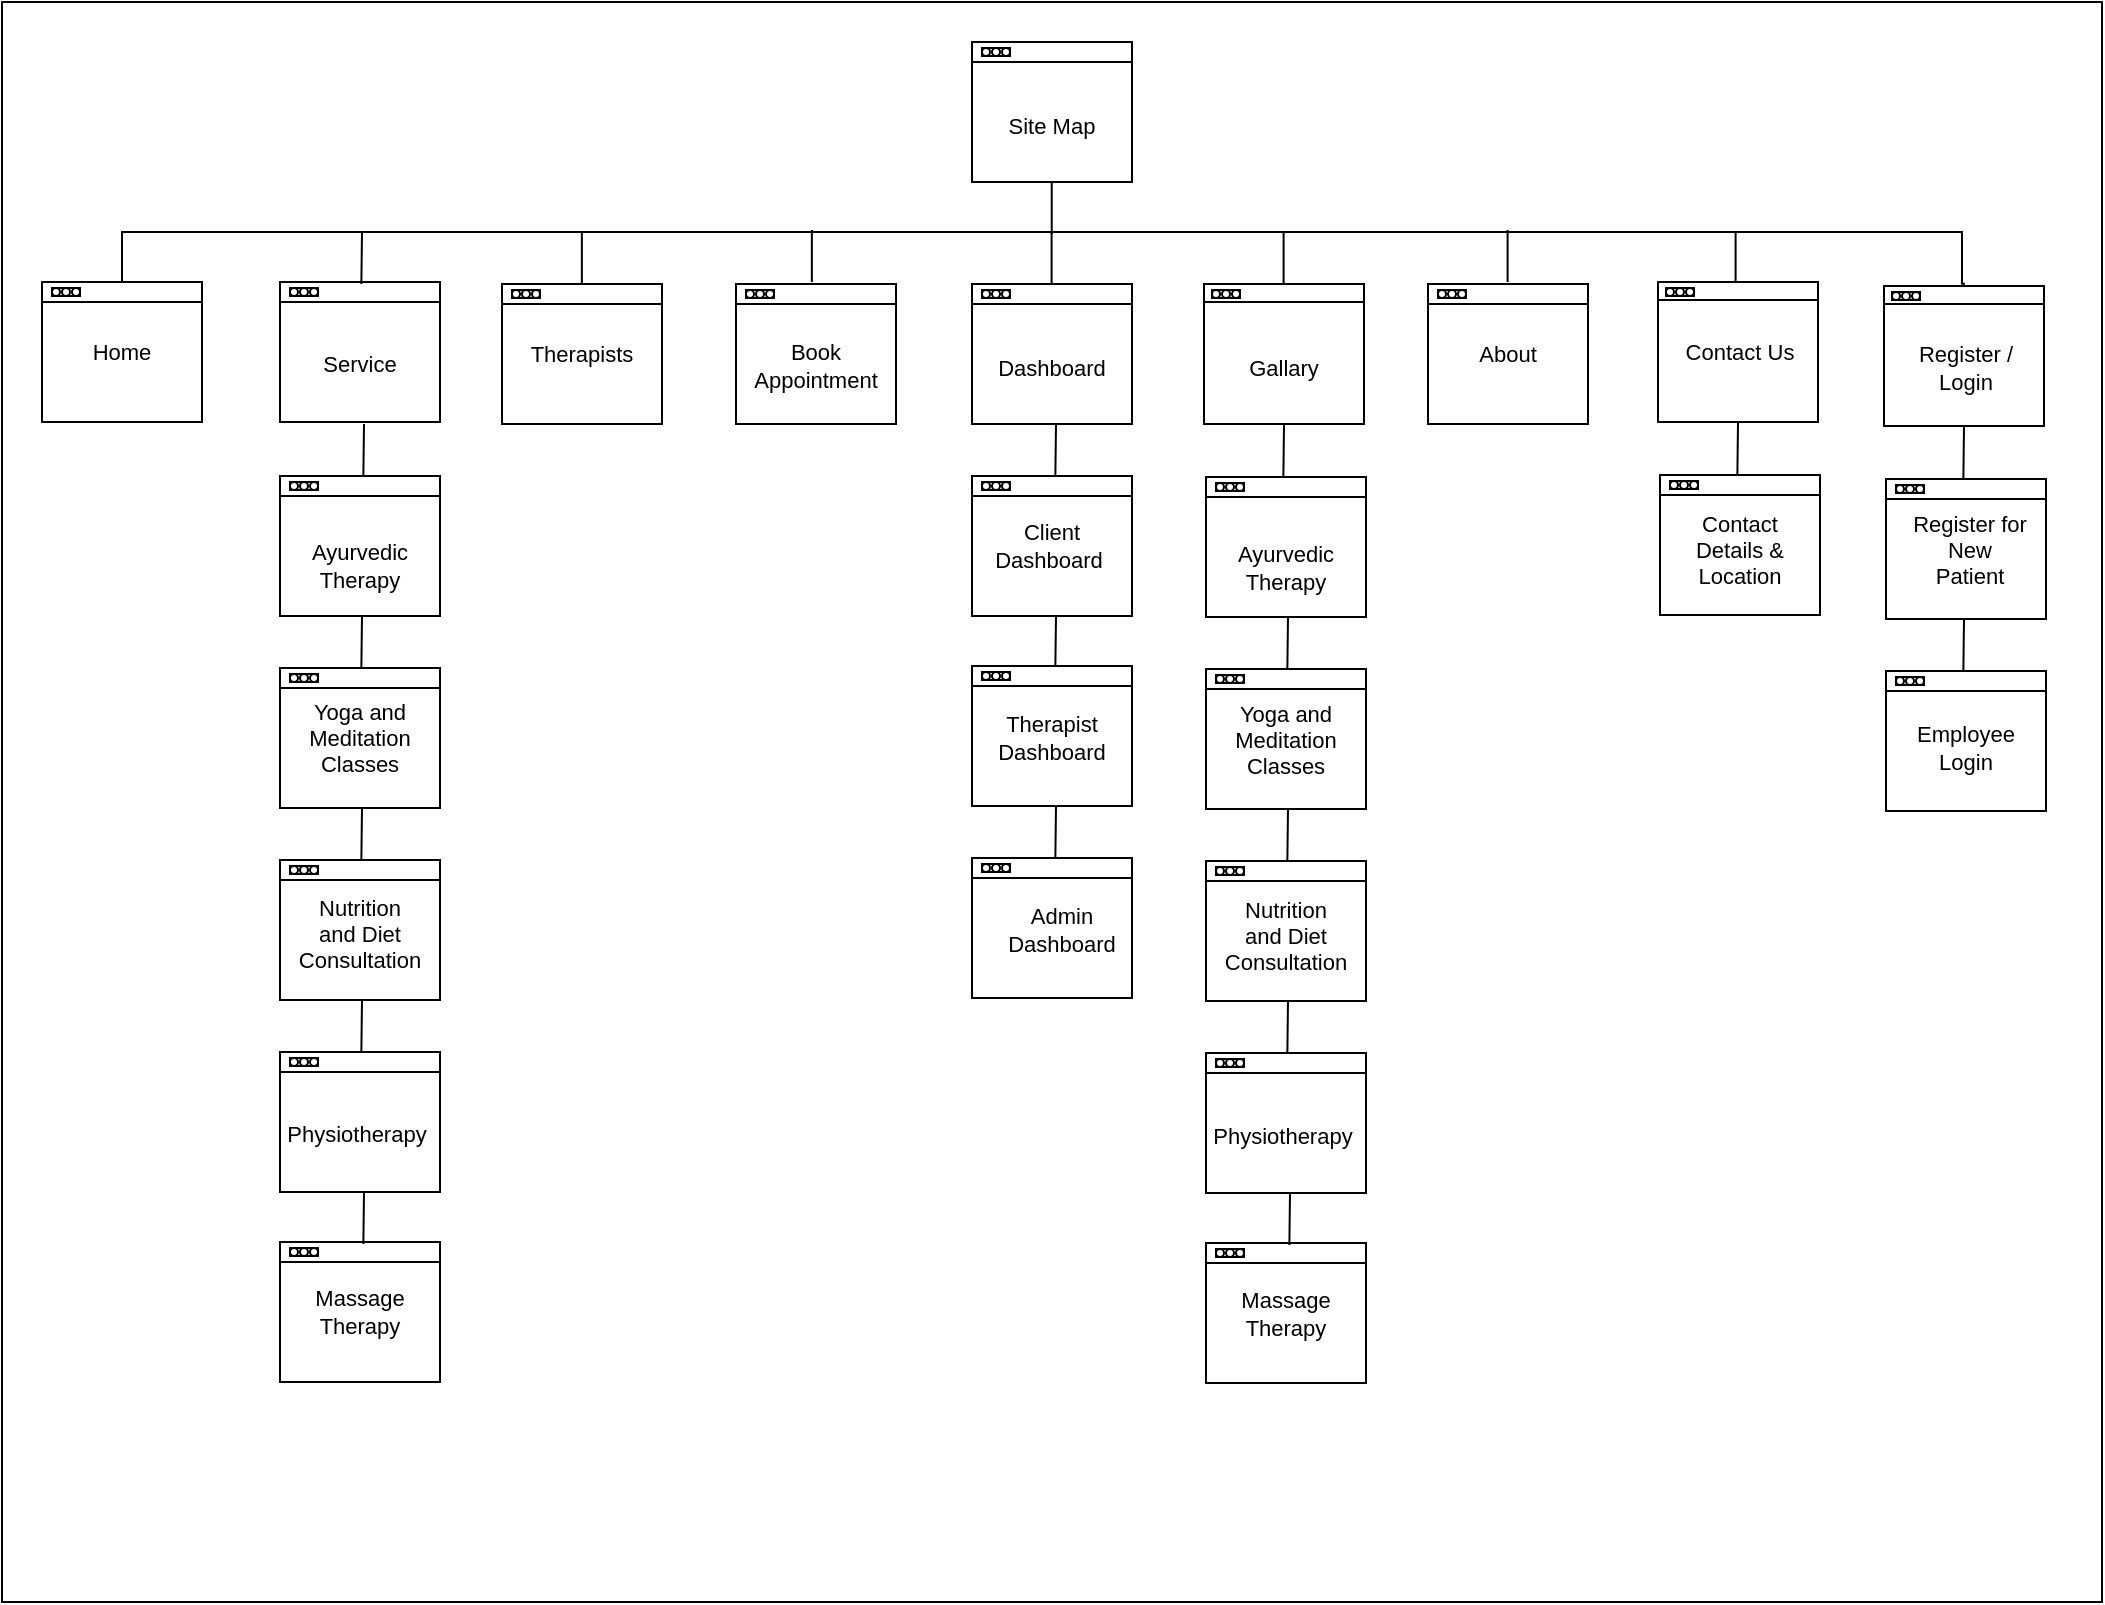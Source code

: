 <mxfile version="28.2.0">
  <diagram name="Page-1" id="sURkMQfb3xWqsfC0WqUy">
    <mxGraphModel dx="1255" dy="943" grid="1" gridSize="10" guides="1" tooltips="1" connect="1" arrows="1" fold="1" page="1" pageScale="1" pageWidth="1100" pageHeight="850" math="0" shadow="0">
      <root>
        <mxCell id="0" />
        <mxCell id="1" parent="0" />
        <mxCell id="VEBknGYPYM1EwfaAbbIp-387" value="" style="rounded=0;whiteSpace=wrap;html=1;strokeColor=default;fillColor=light-dark(#FFFFFF,#FFFFFF);movable=1;resizable=1;rotatable=1;deletable=1;editable=1;locked=0;connectable=1;" vertex="1" parent="1">
          <mxGeometry x="20" y="20" width="1050" height="800" as="geometry" />
        </mxCell>
        <mxCell id="VEBknGYPYM1EwfaAbbIp-8" value="" style="edgeStyle=orthogonalEdgeStyle;rounded=0;orthogonalLoop=1;jettySize=auto;html=1;endArrow=none;endFill=0;strokeColor=light-dark(#000000,#000000);fontColor=light-dark(#000000,#000000);" edge="1" parent="1">
          <mxGeometry relative="1" as="geometry">
            <mxPoint x="425" y="135" as="sourcePoint" />
            <mxPoint x="80" y="160" as="targetPoint" />
            <Array as="points">
              <mxPoint x="425" y="135" />
              <mxPoint x="80" y="135" />
              <mxPoint x="80" y="160" />
            </Array>
          </mxGeometry>
        </mxCell>
        <mxCell id="VEBknGYPYM1EwfaAbbIp-1" value="" style="swimlane;whiteSpace=wrap;html=1;startSize=10;fillColor=light-dark(#FFFFFF,#808080);strokeColor=light-dark(#000000,#000000);fontColor=light-dark(#000000,#000000);" vertex="1" parent="1">
          <mxGeometry x="505" y="40" width="80" height="70" as="geometry" />
        </mxCell>
        <mxCell id="VEBknGYPYM1EwfaAbbIp-15" value="Site Map" style="text;html=1;align=center;verticalAlign=middle;whiteSpace=wrap;rounded=0;fontSize=11;strokeColor=none;fontColor=light-dark(#000000,#000000);" vertex="1" parent="VEBknGYPYM1EwfaAbbIp-1">
          <mxGeometry x="10" y="27" width="60" height="30" as="geometry" />
        </mxCell>
        <mxCell id="VEBknGYPYM1EwfaAbbIp-208" value="" style="group;strokeColor=light-dark(#000000,#000000);fontColor=light-dark(#000000,#000000);" vertex="1" connectable="0" parent="VEBknGYPYM1EwfaAbbIp-1">
          <mxGeometry x="5" y="3" width="14" height="4" as="geometry" />
        </mxCell>
        <mxCell id="VEBknGYPYM1EwfaAbbIp-2" value="" style="ellipse;whiteSpace=wrap;html=1;aspect=fixed;strokeColor=light-dark(#000000,#000000);fontColor=light-dark(#000000,#000000);" vertex="1" parent="VEBknGYPYM1EwfaAbbIp-208">
          <mxGeometry width="4" height="4" as="geometry" />
        </mxCell>
        <mxCell id="VEBknGYPYM1EwfaAbbIp-5" value="" style="ellipse;whiteSpace=wrap;html=1;aspect=fixed;strokeColor=light-dark(#000000,#000000);fontColor=light-dark(#000000,#000000);" vertex="1" parent="VEBknGYPYM1EwfaAbbIp-208">
          <mxGeometry x="5" width="4" height="4" as="geometry" />
        </mxCell>
        <mxCell id="VEBknGYPYM1EwfaAbbIp-6" value="" style="ellipse;whiteSpace=wrap;html=1;aspect=fixed;strokeColor=light-dark(#000000,#000000);fontColor=light-dark(#000000,#000000);" vertex="1" parent="VEBknGYPYM1EwfaAbbIp-208">
          <mxGeometry x="10" width="4" height="4" as="geometry" />
        </mxCell>
        <mxCell id="VEBknGYPYM1EwfaAbbIp-213" value="" style="swimlane;whiteSpace=wrap;html=1;startSize=10;fillColor=light-dark(#FFFFFF,#808080);strokeColor=light-dark(#000000,#000000);fontColor=light-dark(#000000,#000000);" vertex="1" parent="1">
          <mxGeometry x="505" y="161" width="80" height="70" as="geometry" />
        </mxCell>
        <mxCell id="VEBknGYPYM1EwfaAbbIp-214" value="Dashboard" style="text;html=1;align=center;verticalAlign=middle;whiteSpace=wrap;rounded=0;fontSize=11;strokeColor=none;fontColor=light-dark(#000000,#000000);" vertex="1" parent="VEBknGYPYM1EwfaAbbIp-213">
          <mxGeometry x="10" y="27" width="60" height="30" as="geometry" />
        </mxCell>
        <mxCell id="VEBknGYPYM1EwfaAbbIp-215" value="" style="group;strokeColor=light-dark(#000000,#000000);fontColor=light-dark(#000000,#000000);" vertex="1" connectable="0" parent="VEBknGYPYM1EwfaAbbIp-213">
          <mxGeometry x="5" y="3" width="14" height="4" as="geometry" />
        </mxCell>
        <mxCell id="VEBknGYPYM1EwfaAbbIp-216" value="" style="ellipse;whiteSpace=wrap;html=1;aspect=fixed;strokeColor=light-dark(#000000,#000000);fontColor=light-dark(#000000,#000000);" vertex="1" parent="VEBknGYPYM1EwfaAbbIp-215">
          <mxGeometry width="4" height="4" as="geometry" />
        </mxCell>
        <mxCell id="VEBknGYPYM1EwfaAbbIp-217" value="" style="ellipse;whiteSpace=wrap;html=1;aspect=fixed;strokeColor=light-dark(#000000,#000000);fontColor=light-dark(#000000,#000000);" vertex="1" parent="VEBknGYPYM1EwfaAbbIp-215">
          <mxGeometry x="5" width="4" height="4" as="geometry" />
        </mxCell>
        <mxCell id="VEBknGYPYM1EwfaAbbIp-218" value="" style="ellipse;whiteSpace=wrap;html=1;aspect=fixed;strokeColor=light-dark(#000000,#000000);fontColor=light-dark(#000000,#000000);" vertex="1" parent="VEBknGYPYM1EwfaAbbIp-215">
          <mxGeometry x="10" width="4" height="4" as="geometry" />
        </mxCell>
        <mxCell id="VEBknGYPYM1EwfaAbbIp-14" value="" style="edgeStyle=elbowEdgeStyle;elbow=horizontal;endArrow=none;html=1;curved=0;rounded=0;endSize=8;startSize=8;endFill=0;entryX=0.394;entryY=0.013;entryDx=0;entryDy=0;entryPerimeter=0;strokeColor=light-dark(#000000,#000000);fontColor=light-dark(#000000,#000000);" edge="1" parent="1">
          <mxGeometry width="50" height="50" relative="1" as="geometry">
            <mxPoint x="425" y="135" as="sourcePoint" />
            <mxPoint x="1001.52" y="160.91" as="targetPoint" />
            <Array as="points">
              <mxPoint x="1000" y="130" />
            </Array>
          </mxGeometry>
        </mxCell>
        <mxCell id="VEBknGYPYM1EwfaAbbIp-74" value="" style="endArrow=none;html=1;rounded=0;exitX=0.521;exitY=0;exitDx=0;exitDy=0;exitPerimeter=0;strokeColor=light-dark(#000000,#000000);fontColor=light-dark(#000000,#000000);" edge="1" parent="1">
          <mxGeometry width="50" height="50" relative="1" as="geometry">
            <mxPoint x="544.8" y="161" as="sourcePoint" />
            <mxPoint x="544.8" y="135" as="targetPoint" />
          </mxGeometry>
        </mxCell>
        <mxCell id="VEBknGYPYM1EwfaAbbIp-75" value="" style="endArrow=none;html=1;rounded=0;exitX=0.521;exitY=0;exitDx=0;exitDy=0;exitPerimeter=0;strokeColor=light-dark(#000000,#000000);fontColor=light-dark(#000000,#000000);" edge="1" parent="1">
          <mxGeometry width="50" height="50" relative="1" as="geometry">
            <mxPoint x="660.8" y="161" as="sourcePoint" />
            <mxPoint x="660.8" y="135" as="targetPoint" />
          </mxGeometry>
        </mxCell>
        <mxCell id="VEBknGYPYM1EwfaAbbIp-76" value="" style="endArrow=none;html=1;rounded=0;exitX=0.521;exitY=0;exitDx=0;exitDy=0;exitPerimeter=0;strokeColor=light-dark(#000000,#000000);fontColor=light-dark(#000000,#000000);" edge="1" parent="1">
          <mxGeometry width="50" height="50" relative="1" as="geometry">
            <mxPoint x="772.8" y="160" as="sourcePoint" />
            <mxPoint x="772.8" y="134" as="targetPoint" />
          </mxGeometry>
        </mxCell>
        <mxCell id="VEBknGYPYM1EwfaAbbIp-86" value="" style="endArrow=none;html=1;rounded=0;exitX=0.521;exitY=0;exitDx=0;exitDy=0;exitPerimeter=0;strokeColor=light-dark(#000000,#000000);fontColor=light-dark(#000000,#000000);" edge="1" parent="1">
          <mxGeometry width="50" height="50" relative="1" as="geometry">
            <mxPoint x="544.86" y="136" as="sourcePoint" />
            <mxPoint x="544.86" y="110" as="targetPoint" />
          </mxGeometry>
        </mxCell>
        <mxCell id="VEBknGYPYM1EwfaAbbIp-79" value="" style="endArrow=none;html=1;rounded=0;exitX=0.521;exitY=0;exitDx=0;exitDy=0;exitPerimeter=0;strokeColor=light-dark(#000000,#000000);fontColor=light-dark(#000000,#000000);" edge="1" parent="1">
          <mxGeometry width="50" height="50" relative="1" as="geometry">
            <mxPoint x="886.8" y="161" as="sourcePoint" />
            <mxPoint x="886.8" y="135" as="targetPoint" />
          </mxGeometry>
        </mxCell>
        <mxCell id="VEBknGYPYM1EwfaAbbIp-77" value="" style="endArrow=none;html=1;rounded=0;exitX=0.521;exitY=0;exitDx=0;exitDy=0;exitPerimeter=0;strokeColor=light-dark(#000000,#000000);fontColor=light-dark(#000000,#000000);" edge="1" parent="1">
          <mxGeometry width="50" height="50" relative="1" as="geometry">
            <mxPoint x="424.93" y="160" as="sourcePoint" />
            <mxPoint x="424.93" y="134" as="targetPoint" />
          </mxGeometry>
        </mxCell>
        <mxCell id="VEBknGYPYM1EwfaAbbIp-78" value="" style="endArrow=none;html=1;rounded=0;exitX=0.521;exitY=0;exitDx=0;exitDy=0;exitPerimeter=0;strokeColor=light-dark(#000000,#000000);fontColor=light-dark(#000000,#000000);" edge="1" parent="1">
          <mxGeometry width="50" height="50" relative="1" as="geometry">
            <mxPoint x="309.93" y="161" as="sourcePoint" />
            <mxPoint x="309.93" y="135" as="targetPoint" />
          </mxGeometry>
        </mxCell>
        <mxCell id="VEBknGYPYM1EwfaAbbIp-110" value="" style="group;strokeColor=none;fontColor=light-dark(#000000,#000000);container=0;" vertex="1" connectable="0" parent="1">
          <mxGeometry x="158" y="423" width="81" height="96" as="geometry" />
        </mxCell>
        <mxCell id="VEBknGYPYM1EwfaAbbIp-317" value="" style="group;strokeColor=none;fontColor=light-dark(#000000,#000000);container=0;" vertex="1" connectable="0" parent="1">
          <mxGeometry x="621" y="423.5" width="81" height="96" as="geometry" />
        </mxCell>
        <mxCell id="VEBknGYPYM1EwfaAbbIp-145" value="" style="group;strokeColor=none;fontColor=light-dark(#000000,#000000);container=0;" vertex="1" connectable="0" parent="1">
          <mxGeometry x="505" y="422" width="80" height="96" as="geometry" />
        </mxCell>
        <mxCell id="VEBknGYPYM1EwfaAbbIp-219" value="" style="swimlane;whiteSpace=wrap;html=1;startSize=10;fillColor=light-dark(#FFFFFF,#808080);strokeColor=light-dark(#000000,#000000);fontColor=light-dark(#000000,#000000);" vertex="1" parent="1">
          <mxGeometry x="387" y="161" width="80" height="70" as="geometry" />
        </mxCell>
        <mxCell id="VEBknGYPYM1EwfaAbbIp-221" value="" style="group;strokeColor=light-dark(#000000,#000000);fontColor=light-dark(#000000,#000000);" vertex="1" connectable="0" parent="VEBknGYPYM1EwfaAbbIp-219">
          <mxGeometry x="5" y="3" width="14" height="4" as="geometry" />
        </mxCell>
        <mxCell id="VEBknGYPYM1EwfaAbbIp-222" value="" style="ellipse;whiteSpace=wrap;html=1;aspect=fixed;strokeColor=light-dark(#000000,#000000);fontColor=light-dark(#000000,#000000);" vertex="1" parent="VEBknGYPYM1EwfaAbbIp-221">
          <mxGeometry width="4" height="4" as="geometry" />
        </mxCell>
        <mxCell id="VEBknGYPYM1EwfaAbbIp-223" value="" style="ellipse;whiteSpace=wrap;html=1;aspect=fixed;strokeColor=light-dark(#000000,#000000);fontColor=light-dark(#000000,#000000);" vertex="1" parent="VEBknGYPYM1EwfaAbbIp-221">
          <mxGeometry x="5" width="4" height="4" as="geometry" />
        </mxCell>
        <mxCell id="VEBknGYPYM1EwfaAbbIp-224" value="" style="ellipse;whiteSpace=wrap;html=1;aspect=fixed;strokeColor=light-dark(#000000,#000000);fontColor=light-dark(#000000,#000000);" vertex="1" parent="VEBknGYPYM1EwfaAbbIp-221">
          <mxGeometry x="10" width="4" height="4" as="geometry" />
        </mxCell>
        <mxCell id="VEBknGYPYM1EwfaAbbIp-51" value="Book Appointment" style="text;html=1;align=center;verticalAlign=middle;whiteSpace=wrap;rounded=0;fontSize=11;strokeColor=none;fontColor=light-dark(#000000,#000000);" vertex="1" parent="VEBknGYPYM1EwfaAbbIp-219">
          <mxGeometry x="10" y="26" width="60" height="30" as="geometry" />
        </mxCell>
        <mxCell id="VEBknGYPYM1EwfaAbbIp-225" value="" style="swimlane;whiteSpace=wrap;html=1;startSize=10;fillColor=light-dark(#FFFFFF,#808080);strokeColor=light-dark(#000000,#000000);fontColor=light-dark(#000000,#000000);" vertex="1" parent="1">
          <mxGeometry x="159" y="353" width="80" height="70" as="geometry" />
        </mxCell>
        <mxCell id="VEBknGYPYM1EwfaAbbIp-226" value="" style="group;strokeColor=light-dark(#000000,#000000);fontColor=light-dark(#000000,#000000);" vertex="1" connectable="0" parent="VEBknGYPYM1EwfaAbbIp-225">
          <mxGeometry x="5" y="3" width="14" height="4" as="geometry" />
        </mxCell>
        <mxCell id="VEBknGYPYM1EwfaAbbIp-227" value="" style="ellipse;whiteSpace=wrap;html=1;aspect=fixed;strokeColor=light-dark(#000000,#000000);fontColor=light-dark(#000000,#000000);" vertex="1" parent="VEBknGYPYM1EwfaAbbIp-226">
          <mxGeometry width="4" height="4" as="geometry" />
        </mxCell>
        <mxCell id="VEBknGYPYM1EwfaAbbIp-228" value="" style="ellipse;whiteSpace=wrap;html=1;aspect=fixed;strokeColor=light-dark(#000000,#000000);fontColor=light-dark(#000000,#000000);" vertex="1" parent="VEBknGYPYM1EwfaAbbIp-226">
          <mxGeometry x="5" width="4" height="4" as="geometry" />
        </mxCell>
        <mxCell id="VEBknGYPYM1EwfaAbbIp-229" value="" style="ellipse;whiteSpace=wrap;html=1;aspect=fixed;strokeColor=light-dark(#000000,#000000);fontColor=light-dark(#000000,#000000);" vertex="1" parent="VEBknGYPYM1EwfaAbbIp-226">
          <mxGeometry x="10" width="4" height="4" as="geometry" />
        </mxCell>
        <mxCell id="VEBknGYPYM1EwfaAbbIp-108" value="Yoga and Meditation Classes" style="text;html=1;align=center;verticalAlign=middle;whiteSpace=wrap;rounded=0;fontSize=11;strokeColor=none;fontColor=light-dark(#000000,#000000);" vertex="1" parent="VEBknGYPYM1EwfaAbbIp-225">
          <mxGeometry x="10" y="20" width="60" height="30" as="geometry" />
        </mxCell>
        <mxCell id="VEBknGYPYM1EwfaAbbIp-291" value="" style="swimlane;whiteSpace=wrap;html=1;startSize=10;fillColor=light-dark(#FFFFFF,#808080);strokeColor=light-dark(#000000,#000000);fontColor=light-dark(#000000,#000000);" vertex="1" parent="1">
          <mxGeometry x="622" y="353.5" width="80" height="70" as="geometry" />
        </mxCell>
        <mxCell id="VEBknGYPYM1EwfaAbbIp-292" value="" style="group;strokeColor=light-dark(#000000,#000000);fontColor=light-dark(#000000,#000000);" vertex="1" connectable="0" parent="VEBknGYPYM1EwfaAbbIp-291">
          <mxGeometry x="5" y="3" width="14" height="4" as="geometry" />
        </mxCell>
        <mxCell id="VEBknGYPYM1EwfaAbbIp-293" value="" style="ellipse;whiteSpace=wrap;html=1;aspect=fixed;strokeColor=light-dark(#000000,#000000);fontColor=light-dark(#000000,#000000);" vertex="1" parent="VEBknGYPYM1EwfaAbbIp-292">
          <mxGeometry width="4" height="4" as="geometry" />
        </mxCell>
        <mxCell id="VEBknGYPYM1EwfaAbbIp-294" value="" style="ellipse;whiteSpace=wrap;html=1;aspect=fixed;strokeColor=light-dark(#000000,#000000);fontColor=light-dark(#000000,#000000);" vertex="1" parent="VEBknGYPYM1EwfaAbbIp-292">
          <mxGeometry x="5" width="4" height="4" as="geometry" />
        </mxCell>
        <mxCell id="VEBknGYPYM1EwfaAbbIp-295" value="" style="ellipse;whiteSpace=wrap;html=1;aspect=fixed;strokeColor=light-dark(#000000,#000000);fontColor=light-dark(#000000,#000000);" vertex="1" parent="VEBknGYPYM1EwfaAbbIp-292">
          <mxGeometry x="10" width="4" height="4" as="geometry" />
        </mxCell>
        <mxCell id="VEBknGYPYM1EwfaAbbIp-296" value="Yoga and Meditation Classes" style="text;html=1;align=center;verticalAlign=middle;whiteSpace=wrap;rounded=0;fontSize=11;strokeColor=none;fontColor=light-dark(#000000,#000000);" vertex="1" parent="VEBknGYPYM1EwfaAbbIp-291">
          <mxGeometry x="10" y="20" width="60" height="30" as="geometry" />
        </mxCell>
        <mxCell id="VEBknGYPYM1EwfaAbbIp-375" value="" style="swimlane;whiteSpace=wrap;html=1;startSize=10;fillColor=light-dark(#FFFFFF,#808080);strokeColor=light-dark(#000000,#000000);fontColor=light-dark(#000000,#000000);" vertex="1" parent="1">
          <mxGeometry x="962" y="354.5" width="80" height="70" as="geometry" />
        </mxCell>
        <mxCell id="VEBknGYPYM1EwfaAbbIp-376" value="" style="group;strokeColor=light-dark(#000000,#000000);fontColor=light-dark(#000000,#000000);" vertex="1" connectable="0" parent="VEBknGYPYM1EwfaAbbIp-375">
          <mxGeometry x="5" y="3" width="14" height="4" as="geometry" />
        </mxCell>
        <mxCell id="VEBknGYPYM1EwfaAbbIp-377" value="" style="ellipse;whiteSpace=wrap;html=1;aspect=fixed;strokeColor=light-dark(#000000,#000000);fontColor=light-dark(#000000,#000000);" vertex="1" parent="VEBknGYPYM1EwfaAbbIp-376">
          <mxGeometry width="4" height="4" as="geometry" />
        </mxCell>
        <mxCell id="VEBknGYPYM1EwfaAbbIp-378" value="" style="ellipse;whiteSpace=wrap;html=1;aspect=fixed;strokeColor=light-dark(#000000,#000000);fontColor=light-dark(#000000,#000000);" vertex="1" parent="VEBknGYPYM1EwfaAbbIp-376">
          <mxGeometry x="5" width="4" height="4" as="geometry" />
        </mxCell>
        <mxCell id="VEBknGYPYM1EwfaAbbIp-379" value="" style="ellipse;whiteSpace=wrap;html=1;aspect=fixed;strokeColor=light-dark(#000000,#000000);fontColor=light-dark(#000000,#000000);" vertex="1" parent="VEBknGYPYM1EwfaAbbIp-376">
          <mxGeometry x="10" width="4" height="4" as="geometry" />
        </mxCell>
        <mxCell id="VEBknGYPYM1EwfaAbbIp-192" value="Employee Login" style="text;html=1;align=center;verticalAlign=middle;whiteSpace=wrap;rounded=0;fontSize=11;strokeColor=none;fontColor=light-dark(#000000,#000000);" vertex="1" parent="VEBknGYPYM1EwfaAbbIp-375">
          <mxGeometry x="10" y="23.5" width="60" height="30" as="geometry" />
        </mxCell>
        <mxCell id="VEBknGYPYM1EwfaAbbIp-255" value="" style="swimlane;whiteSpace=wrap;html=1;startSize=10;fillColor=light-dark(#FFFFFF,#808080);strokeColor=light-dark(#000000,#000000);fontColor=light-dark(#000000,#000000);" vertex="1" parent="1">
          <mxGeometry x="159" y="545" width="80" height="70" as="geometry" />
        </mxCell>
        <mxCell id="VEBknGYPYM1EwfaAbbIp-256" value="" style="group;strokeColor=light-dark(#000000,#000000);fontColor=light-dark(#000000,#000000);" vertex="1" connectable="0" parent="VEBknGYPYM1EwfaAbbIp-255">
          <mxGeometry x="5" y="3" width="14" height="4" as="geometry" />
        </mxCell>
        <mxCell id="VEBknGYPYM1EwfaAbbIp-257" value="" style="ellipse;whiteSpace=wrap;html=1;aspect=fixed;strokeColor=light-dark(#000000,#000000);fontColor=light-dark(#000000,#000000);" vertex="1" parent="VEBknGYPYM1EwfaAbbIp-256">
          <mxGeometry width="4" height="4" as="geometry" />
        </mxCell>
        <mxCell id="VEBknGYPYM1EwfaAbbIp-258" value="" style="ellipse;whiteSpace=wrap;html=1;aspect=fixed;strokeColor=light-dark(#000000,#000000);fontColor=light-dark(#000000,#000000);" vertex="1" parent="VEBknGYPYM1EwfaAbbIp-256">
          <mxGeometry x="5" width="4" height="4" as="geometry" />
        </mxCell>
        <mxCell id="VEBknGYPYM1EwfaAbbIp-259" value="" style="ellipse;whiteSpace=wrap;html=1;aspect=fixed;strokeColor=light-dark(#000000,#000000);fontColor=light-dark(#000000,#000000);" vertex="1" parent="VEBknGYPYM1EwfaAbbIp-256">
          <mxGeometry x="10" width="4" height="4" as="geometry" />
        </mxCell>
        <mxCell id="VEBknGYPYM1EwfaAbbIp-122" value="Physiotherapy&amp;nbsp;" style="text;html=1;align=center;verticalAlign=middle;whiteSpace=wrap;rounded=0;fontSize=11;strokeColor=none;fontColor=light-dark(#000000,#000000);" vertex="1" parent="VEBknGYPYM1EwfaAbbIp-255">
          <mxGeometry x="10" y="26" width="60" height="30" as="geometry" />
        </mxCell>
        <mxCell id="VEBknGYPYM1EwfaAbbIp-303" value="" style="swimlane;whiteSpace=wrap;html=1;startSize=10;fillColor=light-dark(#FFFFFF,#808080);strokeColor=light-dark(#000000,#000000);fontColor=light-dark(#000000,#000000);" vertex="1" parent="1">
          <mxGeometry x="622" y="545.5" width="80" height="70" as="geometry" />
        </mxCell>
        <mxCell id="VEBknGYPYM1EwfaAbbIp-304" value="" style="group;strokeColor=light-dark(#000000,#000000);fontColor=light-dark(#000000,#000000);" vertex="1" connectable="0" parent="VEBknGYPYM1EwfaAbbIp-303">
          <mxGeometry x="5" y="3" width="14" height="4" as="geometry" />
        </mxCell>
        <mxCell id="VEBknGYPYM1EwfaAbbIp-305" value="" style="ellipse;whiteSpace=wrap;html=1;aspect=fixed;strokeColor=light-dark(#000000,#000000);fontColor=light-dark(#000000,#000000);" vertex="1" parent="VEBknGYPYM1EwfaAbbIp-304">
          <mxGeometry width="4" height="4" as="geometry" />
        </mxCell>
        <mxCell id="VEBknGYPYM1EwfaAbbIp-306" value="" style="ellipse;whiteSpace=wrap;html=1;aspect=fixed;strokeColor=light-dark(#000000,#000000);fontColor=light-dark(#000000,#000000);" vertex="1" parent="VEBknGYPYM1EwfaAbbIp-304">
          <mxGeometry x="5" width="4" height="4" as="geometry" />
        </mxCell>
        <mxCell id="VEBknGYPYM1EwfaAbbIp-307" value="" style="ellipse;whiteSpace=wrap;html=1;aspect=fixed;strokeColor=light-dark(#000000,#000000);fontColor=light-dark(#000000,#000000);" vertex="1" parent="VEBknGYPYM1EwfaAbbIp-304">
          <mxGeometry x="10" width="4" height="4" as="geometry" />
        </mxCell>
        <mxCell id="VEBknGYPYM1EwfaAbbIp-308" value="Physiotherapy&amp;nbsp;" style="text;html=1;align=center;verticalAlign=middle;whiteSpace=wrap;rounded=0;fontSize=11;strokeColor=none;fontColor=light-dark(#000000,#000000);" vertex="1" parent="VEBknGYPYM1EwfaAbbIp-303">
          <mxGeometry x="10" y="26" width="60" height="30" as="geometry" />
        </mxCell>
        <mxCell id="VEBknGYPYM1EwfaAbbIp-261" value="" style="swimlane;whiteSpace=wrap;html=1;startSize=10;fillColor=light-dark(#FFFFFF,#808080);strokeColor=light-dark(#000000,#000000);fontColor=light-dark(#000000,#000000);" vertex="1" parent="1">
          <mxGeometry x="159" y="640" width="80" height="70" as="geometry" />
        </mxCell>
        <mxCell id="VEBknGYPYM1EwfaAbbIp-262" value="" style="group;strokeColor=light-dark(#000000,#000000);fontColor=light-dark(#000000,#000000);" vertex="1" connectable="0" parent="VEBknGYPYM1EwfaAbbIp-261">
          <mxGeometry x="5" y="3" width="14" height="4" as="geometry" />
        </mxCell>
        <mxCell id="VEBknGYPYM1EwfaAbbIp-263" value="" style="ellipse;whiteSpace=wrap;html=1;aspect=fixed;strokeColor=light-dark(#000000,#000000);fontColor=light-dark(#000000,#000000);" vertex="1" parent="VEBknGYPYM1EwfaAbbIp-262">
          <mxGeometry width="4" height="4" as="geometry" />
        </mxCell>
        <mxCell id="VEBknGYPYM1EwfaAbbIp-264" value="" style="ellipse;whiteSpace=wrap;html=1;aspect=fixed;strokeColor=light-dark(#000000,#000000);fontColor=light-dark(#000000,#000000);" vertex="1" parent="VEBknGYPYM1EwfaAbbIp-262">
          <mxGeometry x="5" width="4" height="4" as="geometry" />
        </mxCell>
        <mxCell id="VEBknGYPYM1EwfaAbbIp-265" value="" style="ellipse;whiteSpace=wrap;html=1;aspect=fixed;strokeColor=light-dark(#000000,#000000);fontColor=light-dark(#000000,#000000);" vertex="1" parent="VEBknGYPYM1EwfaAbbIp-262">
          <mxGeometry x="10" width="4" height="4" as="geometry" />
        </mxCell>
        <mxCell id="VEBknGYPYM1EwfaAbbIp-136" value="Massage Therapy" style="text;html=1;align=center;verticalAlign=middle;whiteSpace=wrap;rounded=0;fontSize=11;strokeColor=none;fontColor=light-dark(#000000,#000000);" vertex="1" parent="VEBknGYPYM1EwfaAbbIp-261">
          <mxGeometry x="10" y="20" width="60" height="30" as="geometry" />
        </mxCell>
        <mxCell id="VEBknGYPYM1EwfaAbbIp-309" value="" style="swimlane;whiteSpace=wrap;html=1;startSize=10;fillColor=light-dark(#FFFFFF,#808080);strokeColor=light-dark(#000000,#000000);fontColor=light-dark(#000000,#000000);" vertex="1" parent="1">
          <mxGeometry x="622" y="640.5" width="80" height="70" as="geometry" />
        </mxCell>
        <mxCell id="VEBknGYPYM1EwfaAbbIp-310" value="" style="group;strokeColor=light-dark(#000000,#000000);fontColor=light-dark(#000000,#000000);" vertex="1" connectable="0" parent="VEBknGYPYM1EwfaAbbIp-309">
          <mxGeometry x="5" y="3" width="14" height="4" as="geometry" />
        </mxCell>
        <mxCell id="VEBknGYPYM1EwfaAbbIp-311" value="" style="ellipse;whiteSpace=wrap;html=1;aspect=fixed;strokeColor=light-dark(#000000,#000000);fontColor=light-dark(#000000,#000000);" vertex="1" parent="VEBknGYPYM1EwfaAbbIp-310">
          <mxGeometry width="4" height="4" as="geometry" />
        </mxCell>
        <mxCell id="VEBknGYPYM1EwfaAbbIp-312" value="" style="ellipse;whiteSpace=wrap;html=1;aspect=fixed;strokeColor=light-dark(#000000,#000000);fontColor=light-dark(#000000,#000000);" vertex="1" parent="VEBknGYPYM1EwfaAbbIp-310">
          <mxGeometry x="5" width="4" height="4" as="geometry" />
        </mxCell>
        <mxCell id="VEBknGYPYM1EwfaAbbIp-313" value="" style="ellipse;whiteSpace=wrap;html=1;aspect=fixed;strokeColor=light-dark(#000000,#000000);fontColor=light-dark(#000000,#000000);" vertex="1" parent="VEBknGYPYM1EwfaAbbIp-310">
          <mxGeometry x="10" width="4" height="4" as="geometry" />
        </mxCell>
        <mxCell id="VEBknGYPYM1EwfaAbbIp-314" value="Massage Therapy" style="text;html=1;align=center;verticalAlign=middle;whiteSpace=wrap;rounded=0;fontSize=11;strokeColor=none;fontColor=light-dark(#000000,#000000);" vertex="1" parent="VEBknGYPYM1EwfaAbbIp-309">
          <mxGeometry x="10" y="20" width="60" height="30" as="geometry" />
        </mxCell>
        <mxCell id="VEBknGYPYM1EwfaAbbIp-267" value="" style="swimlane;whiteSpace=wrap;html=1;startSize=10;fillColor=light-dark(#FFFFFF,#808080);strokeColor=light-dark(#000000,#000000);fontColor=light-dark(#000000,#000000);" vertex="1" parent="1">
          <mxGeometry x="733" y="161" width="80" height="70" as="geometry" />
        </mxCell>
        <mxCell id="VEBknGYPYM1EwfaAbbIp-268" value="" style="group;strokeColor=light-dark(#000000,#000000);fontColor=light-dark(#000000,#000000);" vertex="1" connectable="0" parent="VEBknGYPYM1EwfaAbbIp-267">
          <mxGeometry x="5" y="3" width="14" height="4" as="geometry" />
        </mxCell>
        <mxCell id="VEBknGYPYM1EwfaAbbIp-269" value="" style="ellipse;whiteSpace=wrap;html=1;aspect=fixed;strokeColor=light-dark(#000000,#000000);fontColor=light-dark(#000000,#000000);" vertex="1" parent="VEBknGYPYM1EwfaAbbIp-268">
          <mxGeometry width="4" height="4" as="geometry" />
        </mxCell>
        <mxCell id="VEBknGYPYM1EwfaAbbIp-270" value="" style="ellipse;whiteSpace=wrap;html=1;aspect=fixed;strokeColor=light-dark(#000000,#000000);fontColor=light-dark(#000000,#000000);" vertex="1" parent="VEBknGYPYM1EwfaAbbIp-268">
          <mxGeometry x="5" width="4" height="4" as="geometry" />
        </mxCell>
        <mxCell id="VEBknGYPYM1EwfaAbbIp-271" value="" style="ellipse;whiteSpace=wrap;html=1;aspect=fixed;strokeColor=light-dark(#000000,#000000);fontColor=light-dark(#000000,#000000);" vertex="1" parent="VEBknGYPYM1EwfaAbbIp-268">
          <mxGeometry x="10" width="4" height="4" as="geometry" />
        </mxCell>
        <mxCell id="VEBknGYPYM1EwfaAbbIp-67" value="About" style="text;html=1;align=center;verticalAlign=middle;whiteSpace=wrap;rounded=0;fontSize=11;strokeColor=none;fontColor=light-dark(#000000,#000000);" vertex="1" parent="VEBknGYPYM1EwfaAbbIp-267">
          <mxGeometry x="10" y="20" width="60" height="30" as="geometry" />
        </mxCell>
        <mxCell id="VEBknGYPYM1EwfaAbbIp-231" value="" style="swimlane;whiteSpace=wrap;html=1;startSize=10;fillColor=light-dark(#FFFFFF,#808080);strokeColor=light-dark(#000000,#000000);fontColor=light-dark(#000000,#000000);" vertex="1" parent="1">
          <mxGeometry x="159" y="257" width="80" height="70" as="geometry" />
        </mxCell>
        <mxCell id="VEBknGYPYM1EwfaAbbIp-232" value="" style="group;strokeColor=light-dark(#000000,#000000);fontColor=light-dark(#000000,#000000);" vertex="1" connectable="0" parent="VEBknGYPYM1EwfaAbbIp-231">
          <mxGeometry x="5" y="3" width="14" height="4" as="geometry" />
        </mxCell>
        <mxCell id="VEBknGYPYM1EwfaAbbIp-233" value="" style="ellipse;whiteSpace=wrap;html=1;aspect=fixed;strokeColor=light-dark(#000000,#000000);fontColor=light-dark(#000000,#000000);" vertex="1" parent="VEBknGYPYM1EwfaAbbIp-232">
          <mxGeometry width="4" height="4" as="geometry" />
        </mxCell>
        <mxCell id="VEBknGYPYM1EwfaAbbIp-234" value="" style="ellipse;whiteSpace=wrap;html=1;aspect=fixed;strokeColor=light-dark(#000000,#000000);fontColor=light-dark(#000000,#000000);" vertex="1" parent="VEBknGYPYM1EwfaAbbIp-232">
          <mxGeometry x="5" width="4" height="4" as="geometry" />
        </mxCell>
        <mxCell id="VEBknGYPYM1EwfaAbbIp-235" value="" style="ellipse;whiteSpace=wrap;html=1;aspect=fixed;strokeColor=light-dark(#000000,#000000);fontColor=light-dark(#000000,#000000);" vertex="1" parent="VEBknGYPYM1EwfaAbbIp-232">
          <mxGeometry x="10" width="4" height="4" as="geometry" />
        </mxCell>
        <mxCell id="VEBknGYPYM1EwfaAbbIp-101" value="Ayurvedic Therapy" style="text;html=1;align=center;verticalAlign=middle;whiteSpace=wrap;rounded=0;fontSize=11;strokeColor=none;fontColor=light-dark(#000000,#000000);" vertex="1" parent="VEBknGYPYM1EwfaAbbIp-231">
          <mxGeometry x="10" y="30" width="60" height="30" as="geometry" />
        </mxCell>
        <mxCell id="VEBknGYPYM1EwfaAbbIp-297" value="" style="swimlane;whiteSpace=wrap;html=1;startSize=10;fillColor=light-dark(#FFFFFF,#808080);strokeColor=light-dark(#000000,#000000);fontColor=light-dark(#000000,#000000);" vertex="1" parent="1">
          <mxGeometry x="622" y="257.5" width="80" height="70" as="geometry" />
        </mxCell>
        <mxCell id="VEBknGYPYM1EwfaAbbIp-298" value="" style="group;strokeColor=light-dark(#000000,#000000);fontColor=light-dark(#000000,#000000);" vertex="1" connectable="0" parent="VEBknGYPYM1EwfaAbbIp-297">
          <mxGeometry x="5" y="3" width="14" height="4" as="geometry" />
        </mxCell>
        <mxCell id="VEBknGYPYM1EwfaAbbIp-299" value="" style="ellipse;whiteSpace=wrap;html=1;aspect=fixed;strokeColor=light-dark(#000000,#000000);fontColor=light-dark(#000000,#000000);" vertex="1" parent="VEBknGYPYM1EwfaAbbIp-298">
          <mxGeometry width="4" height="4" as="geometry" />
        </mxCell>
        <mxCell id="VEBknGYPYM1EwfaAbbIp-300" value="" style="ellipse;whiteSpace=wrap;html=1;aspect=fixed;strokeColor=light-dark(#000000,#000000);fontColor=light-dark(#000000,#000000);" vertex="1" parent="VEBknGYPYM1EwfaAbbIp-298">
          <mxGeometry x="5" width="4" height="4" as="geometry" />
        </mxCell>
        <mxCell id="VEBknGYPYM1EwfaAbbIp-301" value="" style="ellipse;whiteSpace=wrap;html=1;aspect=fixed;strokeColor=light-dark(#000000,#000000);fontColor=light-dark(#000000,#000000);" vertex="1" parent="VEBknGYPYM1EwfaAbbIp-298">
          <mxGeometry x="10" width="4" height="4" as="geometry" />
        </mxCell>
        <mxCell id="VEBknGYPYM1EwfaAbbIp-302" value="Ayurvedic Therapy" style="text;html=1;align=center;verticalAlign=middle;whiteSpace=wrap;rounded=0;fontSize=11;strokeColor=none;fontColor=light-dark(#000000,#000000);" vertex="1" parent="VEBknGYPYM1EwfaAbbIp-297">
          <mxGeometry x="10" y="30" width="60" height="30" as="geometry" />
        </mxCell>
        <mxCell id="VEBknGYPYM1EwfaAbbIp-368" value="" style="swimlane;whiteSpace=wrap;html=1;startSize=10;fillColor=light-dark(#FFFFFF,#808080);strokeColor=light-dark(#000000,#000000);fontColor=light-dark(#000000,#000000);" vertex="1" parent="1">
          <mxGeometry x="962" y="258.5" width="80" height="70" as="geometry" />
        </mxCell>
        <mxCell id="VEBknGYPYM1EwfaAbbIp-369" value="" style="group;strokeColor=light-dark(#000000,#000000);fontColor=light-dark(#000000,#000000);" vertex="1" connectable="0" parent="VEBknGYPYM1EwfaAbbIp-368">
          <mxGeometry x="5" y="3" width="14" height="4" as="geometry" />
        </mxCell>
        <mxCell id="VEBknGYPYM1EwfaAbbIp-370" value="" style="ellipse;whiteSpace=wrap;html=1;aspect=fixed;strokeColor=light-dark(#000000,#000000);fontColor=light-dark(#000000,#000000);" vertex="1" parent="VEBknGYPYM1EwfaAbbIp-369">
          <mxGeometry width="4" height="4" as="geometry" />
        </mxCell>
        <mxCell id="VEBknGYPYM1EwfaAbbIp-371" value="" style="ellipse;whiteSpace=wrap;html=1;aspect=fixed;strokeColor=light-dark(#000000,#000000);fontColor=light-dark(#000000,#000000);" vertex="1" parent="VEBknGYPYM1EwfaAbbIp-369">
          <mxGeometry x="5" width="4" height="4" as="geometry" />
        </mxCell>
        <mxCell id="VEBknGYPYM1EwfaAbbIp-372" value="" style="ellipse;whiteSpace=wrap;html=1;aspect=fixed;strokeColor=light-dark(#000000,#000000);fontColor=light-dark(#000000,#000000);" vertex="1" parent="VEBknGYPYM1EwfaAbbIp-369">
          <mxGeometry x="10" width="4" height="4" as="geometry" />
        </mxCell>
        <mxCell id="VEBknGYPYM1EwfaAbbIp-199" value="Register for New Patient" style="text;html=1;align=center;verticalAlign=middle;whiteSpace=wrap;rounded=0;fontSize=11;strokeColor=none;fontColor=light-dark(#000000,#000000);" vertex="1" parent="VEBknGYPYM1EwfaAbbIp-368">
          <mxGeometry x="12" y="20.5" width="60" height="30" as="geometry" />
        </mxCell>
        <mxCell id="VEBknGYPYM1EwfaAbbIp-354" value="" style="swimlane;whiteSpace=wrap;html=1;startSize=10;fillColor=light-dark(#FFFFFF,#808080);strokeColor=light-dark(#000000,#000000);fontColor=light-dark(#000000,#000000);" vertex="1" parent="1">
          <mxGeometry x="849" y="256.5" width="80" height="70" as="geometry" />
        </mxCell>
        <mxCell id="VEBknGYPYM1EwfaAbbIp-355" value="" style="group;strokeColor=light-dark(#000000,#000000);fontColor=light-dark(#000000,#000000);" vertex="1" connectable="0" parent="VEBknGYPYM1EwfaAbbIp-354">
          <mxGeometry x="5" y="3" width="14" height="4" as="geometry" />
        </mxCell>
        <mxCell id="VEBknGYPYM1EwfaAbbIp-356" value="" style="ellipse;whiteSpace=wrap;html=1;aspect=fixed;strokeColor=light-dark(#000000,#000000);fontColor=light-dark(#000000,#000000);" vertex="1" parent="VEBknGYPYM1EwfaAbbIp-355">
          <mxGeometry width="4" height="4" as="geometry" />
        </mxCell>
        <mxCell id="VEBknGYPYM1EwfaAbbIp-357" value="" style="ellipse;whiteSpace=wrap;html=1;aspect=fixed;strokeColor=light-dark(#000000,#000000);fontColor=light-dark(#000000,#000000);" vertex="1" parent="VEBknGYPYM1EwfaAbbIp-355">
          <mxGeometry x="5" width="4" height="4" as="geometry" />
        </mxCell>
        <mxCell id="VEBknGYPYM1EwfaAbbIp-358" value="" style="ellipse;whiteSpace=wrap;html=1;aspect=fixed;strokeColor=light-dark(#000000,#000000);fontColor=light-dark(#000000,#000000);" vertex="1" parent="VEBknGYPYM1EwfaAbbIp-355">
          <mxGeometry x="10" width="4" height="4" as="geometry" />
        </mxCell>
        <mxCell id="VEBknGYPYM1EwfaAbbIp-206" value="Contact Details &amp;amp; Location" style="text;html=1;align=center;verticalAlign=middle;whiteSpace=wrap;rounded=0;fontSize=11;strokeColor=none;fontColor=light-dark(#000000,#000000);" vertex="1" parent="VEBknGYPYM1EwfaAbbIp-354">
          <mxGeometry x="10" y="22.5" width="60" height="30" as="geometry" />
        </mxCell>
        <mxCell id="VEBknGYPYM1EwfaAbbIp-237" value="" style="swimlane;whiteSpace=wrap;html=1;startSize=10;fillColor=light-dark(#FFFFFF,#808080);strokeColor=light-dark(#000000,#000000);fontColor=light-dark(#000000,#000000);" vertex="1" parent="1">
          <mxGeometry x="159" y="160" width="80" height="70" as="geometry" />
        </mxCell>
        <mxCell id="VEBknGYPYM1EwfaAbbIp-238" value="" style="group;strokeColor=light-dark(#000000,#000000);fontColor=light-dark(#000000,#000000);" vertex="1" connectable="0" parent="VEBknGYPYM1EwfaAbbIp-237">
          <mxGeometry x="5" y="3" width="14" height="4" as="geometry" />
        </mxCell>
        <mxCell id="VEBknGYPYM1EwfaAbbIp-239" value="" style="ellipse;whiteSpace=wrap;html=1;aspect=fixed;strokeColor=light-dark(#000000,#000000);fontColor=light-dark(#000000,#000000);" vertex="1" parent="VEBknGYPYM1EwfaAbbIp-238">
          <mxGeometry width="4" height="4" as="geometry" />
        </mxCell>
        <mxCell id="VEBknGYPYM1EwfaAbbIp-240" value="" style="ellipse;whiteSpace=wrap;html=1;aspect=fixed;strokeColor=light-dark(#000000,#000000);fontColor=light-dark(#000000,#000000);" vertex="1" parent="VEBknGYPYM1EwfaAbbIp-238">
          <mxGeometry x="5" width="4" height="4" as="geometry" />
        </mxCell>
        <mxCell id="VEBknGYPYM1EwfaAbbIp-241" value="" style="ellipse;whiteSpace=wrap;html=1;aspect=fixed;strokeColor=light-dark(#000000,#000000);fontColor=light-dark(#000000,#000000);" vertex="1" parent="VEBknGYPYM1EwfaAbbIp-238">
          <mxGeometry x="10" width="4" height="4" as="geometry" />
        </mxCell>
        <mxCell id="VEBknGYPYM1EwfaAbbIp-25" value="Service" style="text;html=1;align=center;verticalAlign=middle;whiteSpace=wrap;rounded=0;fontSize=11;strokeColor=none;fontColor=light-dark(#000000,#000000);" vertex="1" parent="VEBknGYPYM1EwfaAbbIp-237">
          <mxGeometry x="10" y="26" width="60" height="30" as="geometry" />
        </mxCell>
        <mxCell id="VEBknGYPYM1EwfaAbbIp-243" value="" style="swimlane;whiteSpace=wrap;html=1;startSize=10;fillColor=light-dark(#FFFFFF,#808080);strokeColor=light-dark(#000000,#000000);fontColor=light-dark(#000000,#000000);" vertex="1" parent="1">
          <mxGeometry x="270" y="161" width="80" height="70" as="geometry" />
        </mxCell>
        <mxCell id="VEBknGYPYM1EwfaAbbIp-244" value="" style="group;strokeColor=light-dark(#000000,#000000);fontColor=light-dark(#000000,#000000);" vertex="1" connectable="0" parent="VEBknGYPYM1EwfaAbbIp-243">
          <mxGeometry x="5" y="3" width="14" height="4" as="geometry" />
        </mxCell>
        <mxCell id="VEBknGYPYM1EwfaAbbIp-245" value="" style="ellipse;whiteSpace=wrap;html=1;aspect=fixed;strokeColor=light-dark(#000000,#000000);fontColor=light-dark(#000000,#000000);" vertex="1" parent="VEBknGYPYM1EwfaAbbIp-244">
          <mxGeometry width="4" height="4" as="geometry" />
        </mxCell>
        <mxCell id="VEBknGYPYM1EwfaAbbIp-246" value="" style="ellipse;whiteSpace=wrap;html=1;aspect=fixed;strokeColor=light-dark(#000000,#000000);fontColor=light-dark(#000000,#000000);" vertex="1" parent="VEBknGYPYM1EwfaAbbIp-244">
          <mxGeometry x="5" width="4" height="4" as="geometry" />
        </mxCell>
        <mxCell id="VEBknGYPYM1EwfaAbbIp-247" value="" style="ellipse;whiteSpace=wrap;html=1;aspect=fixed;strokeColor=light-dark(#000000,#000000);fontColor=light-dark(#000000,#000000);" vertex="1" parent="VEBknGYPYM1EwfaAbbIp-244">
          <mxGeometry x="10" width="4" height="4" as="geometry" />
        </mxCell>
        <mxCell id="VEBknGYPYM1EwfaAbbIp-30" value="Therapists" style="text;html=1;align=center;verticalAlign=middle;whiteSpace=wrap;rounded=0;fontSize=11;strokeColor=none;fontColor=light-dark(#000000,#000000);" vertex="1" parent="VEBknGYPYM1EwfaAbbIp-243">
          <mxGeometry x="10" y="20" width="60" height="30" as="geometry" />
        </mxCell>
        <mxCell id="VEBknGYPYM1EwfaAbbIp-381" value="" style="swimlane;whiteSpace=wrap;html=1;startSize=10;fillColor=light-dark(#FFFFFF,#808080);strokeColor=light-dark(#000000,#000000);fontColor=light-dark(#000000,#000000);" vertex="1" parent="1">
          <mxGeometry x="40" y="160" width="80" height="70" as="geometry" />
        </mxCell>
        <mxCell id="VEBknGYPYM1EwfaAbbIp-382" value="" style="group;strokeColor=light-dark(#000000,#000000);fontColor=light-dark(#000000,#000000);" vertex="1" connectable="0" parent="VEBknGYPYM1EwfaAbbIp-381">
          <mxGeometry x="5" y="3" width="14" height="4" as="geometry" />
        </mxCell>
        <mxCell id="VEBknGYPYM1EwfaAbbIp-383" value="" style="ellipse;whiteSpace=wrap;html=1;aspect=fixed;strokeColor=light-dark(#000000,#000000);fontColor=light-dark(#000000,#000000);" vertex="1" parent="VEBknGYPYM1EwfaAbbIp-382">
          <mxGeometry width="4" height="4" as="geometry" />
        </mxCell>
        <mxCell id="VEBknGYPYM1EwfaAbbIp-384" value="" style="ellipse;whiteSpace=wrap;html=1;aspect=fixed;strokeColor=light-dark(#000000,#000000);fontColor=light-dark(#000000,#000000);" vertex="1" parent="VEBknGYPYM1EwfaAbbIp-382">
          <mxGeometry x="5" width="4" height="4" as="geometry" />
        </mxCell>
        <mxCell id="VEBknGYPYM1EwfaAbbIp-385" value="" style="ellipse;whiteSpace=wrap;html=1;aspect=fixed;strokeColor=light-dark(#000000,#000000);fontColor=light-dark(#000000,#000000);" vertex="1" parent="VEBknGYPYM1EwfaAbbIp-382">
          <mxGeometry x="10" width="4" height="4" as="geometry" />
        </mxCell>
        <mxCell id="VEBknGYPYM1EwfaAbbIp-20" value="Home" style="text;html=1;align=center;verticalAlign=middle;whiteSpace=wrap;rounded=0;fontSize=11;strokeColor=none;fontColor=light-dark(#000000,#000000);" vertex="1" parent="VEBknGYPYM1EwfaAbbIp-381">
          <mxGeometry x="10" y="20" width="60" height="30" as="geometry" />
        </mxCell>
        <mxCell id="VEBknGYPYM1EwfaAbbIp-68" value="" style="endArrow=none;html=1;rounded=0;exitX=0.521;exitY=0;exitDx=0;exitDy=0;exitPerimeter=0;strokeColor=light-dark(#000000,#000000);fontColor=light-dark(#000000,#000000);" edge="1" parent="1">
          <mxGeometry width="50" height="50" relative="1" as="geometry">
            <mxPoint x="199.68" y="161" as="sourcePoint" />
            <mxPoint x="200" y="135" as="targetPoint" />
          </mxGeometry>
        </mxCell>
        <mxCell id="VEBknGYPYM1EwfaAbbIp-102" value="" style="endArrow=none;html=1;rounded=0;exitX=0.521;exitY=0;exitDx=0;exitDy=0;exitPerimeter=0;strokeColor=light-dark(#000000,#000000);fontColor=light-dark(#000000,#000000);" edge="1" parent="1">
          <mxGeometry width="50" height="50" relative="1" as="geometry">
            <mxPoint x="200.68" y="257" as="sourcePoint" />
            <mxPoint x="201" y="231" as="targetPoint" />
          </mxGeometry>
        </mxCell>
        <mxCell id="VEBknGYPYM1EwfaAbbIp-326" value="" style="endArrow=none;html=1;rounded=0;exitX=0.521;exitY=0;exitDx=0;exitDy=0;exitPerimeter=0;strokeColor=light-dark(#000000,#000000);fontColor=light-dark(#000000,#000000);" edge="1" parent="1">
          <mxGeometry width="50" height="50" relative="1" as="geometry">
            <mxPoint x="660.68" y="257.5" as="sourcePoint" />
            <mxPoint x="661" y="231.5" as="targetPoint" />
          </mxGeometry>
        </mxCell>
        <mxCell id="VEBknGYPYM1EwfaAbbIp-367" value="" style="endArrow=none;html=1;rounded=0;exitX=0.521;exitY=0;exitDx=0;exitDy=0;exitPerimeter=0;strokeColor=light-dark(#000000,#000000);fontColor=light-dark(#000000,#000000);" edge="1" parent="1">
          <mxGeometry width="50" height="50" relative="1" as="geometry">
            <mxPoint x="1000.68" y="258.5" as="sourcePoint" />
            <mxPoint x="1001" y="232.5" as="targetPoint" />
          </mxGeometry>
        </mxCell>
        <mxCell id="VEBknGYPYM1EwfaAbbIp-353" value="" style="endArrow=none;html=1;rounded=0;exitX=0.521;exitY=0;exitDx=0;exitDy=0;exitPerimeter=0;strokeColor=light-dark(#000000,#000000);fontColor=light-dark(#000000,#000000);" edge="1" parent="1">
          <mxGeometry width="50" height="50" relative="1" as="geometry">
            <mxPoint x="887.68" y="256.5" as="sourcePoint" />
            <mxPoint x="888" y="230.5" as="targetPoint" />
          </mxGeometry>
        </mxCell>
        <mxCell id="VEBknGYPYM1EwfaAbbIp-109" value="" style="endArrow=none;html=1;rounded=0;exitX=0.521;exitY=0;exitDx=0;exitDy=0;exitPerimeter=0;strokeColor=light-dark(#000000,#000000);fontColor=light-dark(#000000,#000000);" edge="1" parent="1">
          <mxGeometry width="50" height="50" relative="1" as="geometry">
            <mxPoint x="199.68" y="353.0" as="sourcePoint" />
            <mxPoint x="200" y="327" as="targetPoint" />
          </mxGeometry>
        </mxCell>
        <mxCell id="VEBknGYPYM1EwfaAbbIp-325" value="" style="endArrow=none;html=1;rounded=0;exitX=0.521;exitY=0;exitDx=0;exitDy=0;exitPerimeter=0;strokeColor=light-dark(#000000,#000000);fontColor=light-dark(#000000,#000000);" edge="1" parent="1">
          <mxGeometry width="50" height="50" relative="1" as="geometry">
            <mxPoint x="662.68" y="353.5" as="sourcePoint" />
            <mxPoint x="663" y="327.5" as="targetPoint" />
          </mxGeometry>
        </mxCell>
        <mxCell id="VEBknGYPYM1EwfaAbbIp-374" value="" style="endArrow=none;html=1;rounded=0;exitX=0.521;exitY=0;exitDx=0;exitDy=0;exitPerimeter=0;strokeColor=light-dark(#000000,#000000);fontColor=light-dark(#000000,#000000);" edge="1" parent="1">
          <mxGeometry width="50" height="50" relative="1" as="geometry">
            <mxPoint x="1000.68" y="354.5" as="sourcePoint" />
            <mxPoint x="1001" y="328.5" as="targetPoint" />
          </mxGeometry>
        </mxCell>
        <mxCell id="VEBknGYPYM1EwfaAbbIp-123" value="" style="endArrow=none;html=1;rounded=0;exitX=0.521;exitY=0;exitDx=0;exitDy=0;exitPerimeter=0;strokeColor=light-dark(#000000,#000000);fontColor=light-dark(#000000,#000000);" edge="1" parent="1">
          <mxGeometry width="50" height="50" relative="1" as="geometry">
            <mxPoint x="199.68" y="545" as="sourcePoint" />
            <mxPoint x="200" y="519" as="targetPoint" />
          </mxGeometry>
        </mxCell>
        <mxCell id="VEBknGYPYM1EwfaAbbIp-316" value="" style="endArrow=none;html=1;rounded=0;exitX=0.521;exitY=0;exitDx=0;exitDy=0;exitPerimeter=0;strokeColor=light-dark(#000000,#000000);fontColor=light-dark(#000000,#000000);" edge="1" parent="1">
          <mxGeometry width="50" height="50" relative="1" as="geometry">
            <mxPoint x="662.68" y="545.5" as="sourcePoint" />
            <mxPoint x="663" y="519.5" as="targetPoint" />
          </mxGeometry>
        </mxCell>
        <mxCell id="VEBknGYPYM1EwfaAbbIp-137" value="" style="endArrow=none;html=1;rounded=0;exitX=0.521;exitY=0;exitDx=0;exitDy=0;exitPerimeter=0;strokeColor=light-dark(#000000,#000000);fontColor=light-dark(#000000,#000000);" edge="1" parent="1">
          <mxGeometry width="50" height="50" relative="1" as="geometry">
            <mxPoint x="200.68" y="641" as="sourcePoint" />
            <mxPoint x="201" y="615" as="targetPoint" />
          </mxGeometry>
        </mxCell>
        <mxCell id="VEBknGYPYM1EwfaAbbIp-315" value="" style="endArrow=none;html=1;rounded=0;exitX=0.521;exitY=0;exitDx=0;exitDy=0;exitPerimeter=0;strokeColor=light-dark(#000000,#000000);fontColor=light-dark(#000000,#000000);" edge="1" parent="1">
          <mxGeometry width="50" height="50" relative="1" as="geometry">
            <mxPoint x="663.68" y="641.5" as="sourcePoint" />
            <mxPoint x="664" y="615.5" as="targetPoint" />
          </mxGeometry>
        </mxCell>
        <mxCell id="VEBknGYPYM1EwfaAbbIp-144" value="" style="endArrow=none;html=1;rounded=0;exitX=0.521;exitY=0;exitDx=0;exitDy=0;exitPerimeter=0;strokeColor=light-dark(#000000,#000000);fontColor=light-dark(#000000,#000000);" edge="1" parent="1">
          <mxGeometry width="50" height="50" relative="1" as="geometry">
            <mxPoint x="546.68" y="352" as="sourcePoint" />
            <mxPoint x="547" y="327" as="targetPoint" />
          </mxGeometry>
        </mxCell>
        <mxCell id="VEBknGYPYM1EwfaAbbIp-279" value="" style="swimlane;whiteSpace=wrap;html=1;startSize=10;fillColor=light-dark(#FFFFFF,#808080);strokeColor=light-dark(#000000,#000000);fontColor=light-dark(#000000,#000000);" vertex="1" parent="1">
          <mxGeometry x="505" y="352" width="80" height="70" as="geometry" />
        </mxCell>
        <mxCell id="VEBknGYPYM1EwfaAbbIp-280" value="" style="group;strokeColor=light-dark(#000000,#000000);fontColor=light-dark(#000000,#000000);" vertex="1" connectable="0" parent="VEBknGYPYM1EwfaAbbIp-279">
          <mxGeometry x="5" y="3" width="14" height="4" as="geometry" />
        </mxCell>
        <mxCell id="VEBknGYPYM1EwfaAbbIp-281" value="" style="ellipse;whiteSpace=wrap;html=1;aspect=fixed;strokeColor=light-dark(#000000,#000000);fontColor=light-dark(#000000,#000000);" vertex="1" parent="VEBknGYPYM1EwfaAbbIp-280">
          <mxGeometry width="4" height="4" as="geometry" />
        </mxCell>
        <mxCell id="VEBknGYPYM1EwfaAbbIp-282" value="" style="ellipse;whiteSpace=wrap;html=1;aspect=fixed;strokeColor=light-dark(#000000,#000000);fontColor=light-dark(#000000,#000000);" vertex="1" parent="VEBknGYPYM1EwfaAbbIp-280">
          <mxGeometry x="5" width="4" height="4" as="geometry" />
        </mxCell>
        <mxCell id="VEBknGYPYM1EwfaAbbIp-283" value="" style="ellipse;whiteSpace=wrap;html=1;aspect=fixed;strokeColor=light-dark(#000000,#000000);fontColor=light-dark(#000000,#000000);" vertex="1" parent="VEBknGYPYM1EwfaAbbIp-280">
          <mxGeometry x="10" width="4" height="4" as="geometry" />
        </mxCell>
        <mxCell id="VEBknGYPYM1EwfaAbbIp-143" value="Therapist Dashboard" style="text;html=1;align=center;verticalAlign=middle;whiteSpace=wrap;rounded=0;fontSize=11;strokeColor=none;fontColor=light-dark(#000000,#000000);" vertex="1" parent="VEBknGYPYM1EwfaAbbIp-279">
          <mxGeometry x="10" y="21" width="60" height="30" as="geometry" />
        </mxCell>
        <mxCell id="VEBknGYPYM1EwfaAbbIp-130" value="" style="endArrow=none;html=1;rounded=0;exitX=0.521;exitY=0;exitDx=0;exitDy=0;exitPerimeter=0;strokeColor=light-dark(#000000,#000000);fontColor=light-dark(#000000,#000000);" edge="1" parent="1">
          <mxGeometry width="50" height="50" relative="1" as="geometry">
            <mxPoint x="546.68" y="257" as="sourcePoint" />
            <mxPoint x="547" y="231" as="targetPoint" />
          </mxGeometry>
        </mxCell>
        <mxCell id="VEBknGYPYM1EwfaAbbIp-285" value="" style="swimlane;whiteSpace=wrap;html=1;startSize=10;fillColor=light-dark(#FFFFFF,#808080);strokeColor=light-dark(#000000,#000000);fontColor=light-dark(#000000,#000000);" vertex="1" parent="1">
          <mxGeometry x="505" y="257" width="80" height="70" as="geometry" />
        </mxCell>
        <mxCell id="VEBknGYPYM1EwfaAbbIp-286" value="" style="group;strokeColor=light-dark(#000000,#000000);fontColor=light-dark(#000000,#000000);" vertex="1" connectable="0" parent="VEBknGYPYM1EwfaAbbIp-285">
          <mxGeometry x="5" y="3" width="14" height="4" as="geometry" />
        </mxCell>
        <mxCell id="VEBknGYPYM1EwfaAbbIp-287" value="" style="ellipse;whiteSpace=wrap;html=1;aspect=fixed;strokeColor=light-dark(#000000,#000000);fontColor=light-dark(#000000,#000000);" vertex="1" parent="VEBknGYPYM1EwfaAbbIp-286">
          <mxGeometry width="4" height="4" as="geometry" />
        </mxCell>
        <mxCell id="VEBknGYPYM1EwfaAbbIp-288" value="" style="ellipse;whiteSpace=wrap;html=1;aspect=fixed;strokeColor=light-dark(#000000,#000000);fontColor=light-dark(#000000,#000000);" vertex="1" parent="VEBknGYPYM1EwfaAbbIp-286">
          <mxGeometry x="5" width="4" height="4" as="geometry" />
        </mxCell>
        <mxCell id="VEBknGYPYM1EwfaAbbIp-289" value="" style="ellipse;whiteSpace=wrap;html=1;aspect=fixed;strokeColor=light-dark(#000000,#000000);fontColor=light-dark(#000000,#000000);" vertex="1" parent="VEBknGYPYM1EwfaAbbIp-286">
          <mxGeometry x="10" width="4" height="4" as="geometry" />
        </mxCell>
        <mxCell id="VEBknGYPYM1EwfaAbbIp-129" value="Client Dashboard&amp;nbsp;" style="text;html=1;align=center;verticalAlign=middle;whiteSpace=wrap;rounded=0;fontSize=11;strokeColor=none;fontColor=light-dark(#000000,#000000);" vertex="1" parent="VEBknGYPYM1EwfaAbbIp-285">
          <mxGeometry x="10" y="20" width="60" height="30" as="geometry" />
        </mxCell>
        <mxCell id="VEBknGYPYM1EwfaAbbIp-345" value="" style="group;strokeColor=light-dark(#000000,#000000);fontColor=light-dark(#000000,#000000);" vertex="1" connectable="0" parent="1">
          <mxGeometry x="621" y="161" width="80" height="70" as="geometry" />
        </mxCell>
        <mxCell id="VEBknGYPYM1EwfaAbbIp-36" value="" style="swimlane;whiteSpace=wrap;html=1;startSize=9;fillColor=light-dark(#FFFFFF,#808080);strokeColor=light-dark(#000000,#000000);fontColor=light-dark(#000000,#000000);" vertex="1" parent="VEBknGYPYM1EwfaAbbIp-345">
          <mxGeometry width="80" height="70" as="geometry" />
        </mxCell>
        <mxCell id="VEBknGYPYM1EwfaAbbIp-40" value="Gallary" style="text;html=1;align=center;verticalAlign=middle;whiteSpace=wrap;rounded=0;fontSize=11;strokeColor=none;fontColor=light-dark(#000000,#000000);" vertex="1" parent="VEBknGYPYM1EwfaAbbIp-36">
          <mxGeometry x="10" y="27" width="60" height="30" as="geometry" />
        </mxCell>
        <mxCell id="VEBknGYPYM1EwfaAbbIp-209" value="" style="group;strokeColor=light-dark(#000000,#000000);fontColor=light-dark(#000000,#000000);" vertex="1" connectable="0" parent="VEBknGYPYM1EwfaAbbIp-345">
          <mxGeometry x="4" y="3" width="14" height="4" as="geometry" />
        </mxCell>
        <mxCell id="VEBknGYPYM1EwfaAbbIp-210" value="" style="ellipse;whiteSpace=wrap;html=1;aspect=fixed;strokeColor=light-dark(#000000,#000000);fontColor=light-dark(#000000,#000000);" vertex="1" parent="VEBknGYPYM1EwfaAbbIp-209">
          <mxGeometry width="4" height="4" as="geometry" />
        </mxCell>
        <mxCell id="VEBknGYPYM1EwfaAbbIp-211" value="" style="ellipse;whiteSpace=wrap;html=1;aspect=fixed;strokeColor=light-dark(#000000,#000000);fontColor=light-dark(#000000,#000000);" vertex="1" parent="VEBknGYPYM1EwfaAbbIp-209">
          <mxGeometry x="5" width="4" height="4" as="geometry" />
        </mxCell>
        <mxCell id="VEBknGYPYM1EwfaAbbIp-212" value="" style="ellipse;whiteSpace=wrap;html=1;aspect=fixed;strokeColor=light-dark(#000000,#000000);fontColor=light-dark(#000000,#000000);" vertex="1" parent="VEBknGYPYM1EwfaAbbIp-209">
          <mxGeometry x="10" width="4" height="4" as="geometry" />
        </mxCell>
        <mxCell id="VEBknGYPYM1EwfaAbbIp-360" value="" style="group;strokeColor=light-dark(#000000,#000000);fontColor=light-dark(#000000,#000000);" vertex="1" connectable="0" parent="1">
          <mxGeometry x="961" y="162" width="80" height="70" as="geometry" />
        </mxCell>
        <mxCell id="VEBknGYPYM1EwfaAbbIp-361" value="" style="swimlane;whiteSpace=wrap;html=1;startSize=9;fillColor=light-dark(#FFFFFF,#808080);strokeColor=light-dark(#000000,#000000);fontColor=light-dark(#000000,#000000);" vertex="1" parent="VEBknGYPYM1EwfaAbbIp-360">
          <mxGeometry width="80" height="70" as="geometry" />
        </mxCell>
        <mxCell id="VEBknGYPYM1EwfaAbbIp-61" value="Register / Login" style="text;html=1;align=center;verticalAlign=middle;whiteSpace=wrap;rounded=0;fontSize=11;strokeColor=none;fontColor=light-dark(#000000,#000000);" vertex="1" parent="VEBknGYPYM1EwfaAbbIp-361">
          <mxGeometry x="11" y="26" width="60" height="30" as="geometry" />
        </mxCell>
        <mxCell id="VEBknGYPYM1EwfaAbbIp-363" value="" style="group;strokeColor=light-dark(#000000,#000000);fontColor=light-dark(#000000,#000000);" vertex="1" connectable="0" parent="VEBknGYPYM1EwfaAbbIp-360">
          <mxGeometry x="4" y="3" width="14" height="4" as="geometry" />
        </mxCell>
        <mxCell id="VEBknGYPYM1EwfaAbbIp-364" value="" style="ellipse;whiteSpace=wrap;html=1;aspect=fixed;strokeColor=light-dark(#000000,#000000);fontColor=light-dark(#000000,#000000);" vertex="1" parent="VEBknGYPYM1EwfaAbbIp-363">
          <mxGeometry width="4" height="4" as="geometry" />
        </mxCell>
        <mxCell id="VEBknGYPYM1EwfaAbbIp-365" value="" style="ellipse;whiteSpace=wrap;html=1;aspect=fixed;strokeColor=light-dark(#000000,#000000);fontColor=light-dark(#000000,#000000);" vertex="1" parent="VEBknGYPYM1EwfaAbbIp-363">
          <mxGeometry x="5" width="4" height="4" as="geometry" />
        </mxCell>
        <mxCell id="VEBknGYPYM1EwfaAbbIp-366" value="" style="ellipse;whiteSpace=wrap;html=1;aspect=fixed;strokeColor=light-dark(#000000,#000000);fontColor=light-dark(#000000,#000000);" vertex="1" parent="VEBknGYPYM1EwfaAbbIp-363">
          <mxGeometry x="10" width="4" height="4" as="geometry" />
        </mxCell>
        <mxCell id="VEBknGYPYM1EwfaAbbIp-346" value="" style="group;strokeColor=light-dark(#000000,#000000);fontColor=light-dark(#000000,#000000);" vertex="1" connectable="0" parent="1">
          <mxGeometry x="848" y="160" width="80" height="70" as="geometry" />
        </mxCell>
        <mxCell id="VEBknGYPYM1EwfaAbbIp-347" value="" style="swimlane;whiteSpace=wrap;html=1;startSize=9;fillColor=light-dark(#FFFFFF,#808080);strokeColor=light-dark(#000000,#000000);fontColor=light-dark(#000000,#000000);" vertex="1" parent="VEBknGYPYM1EwfaAbbIp-346">
          <mxGeometry width="80" height="70" as="geometry" />
        </mxCell>
        <mxCell id="VEBknGYPYM1EwfaAbbIp-45" value="Contact Us" style="text;html=1;align=center;verticalAlign=middle;whiteSpace=wrap;rounded=0;fontSize=11;strokeColor=none;fontColor=light-dark(#000000,#000000);" vertex="1" parent="VEBknGYPYM1EwfaAbbIp-347">
          <mxGeometry x="11" y="20" width="60" height="30" as="geometry" />
        </mxCell>
        <mxCell id="VEBknGYPYM1EwfaAbbIp-349" value="" style="group;strokeColor=light-dark(#000000,#000000);fontColor=light-dark(#000000,#000000);" vertex="1" connectable="0" parent="VEBknGYPYM1EwfaAbbIp-346">
          <mxGeometry x="4" y="3" width="14" height="4" as="geometry" />
        </mxCell>
        <mxCell id="VEBknGYPYM1EwfaAbbIp-350" value="" style="ellipse;whiteSpace=wrap;html=1;aspect=fixed;strokeColor=light-dark(#000000,#000000);fontColor=light-dark(#000000,#000000);" vertex="1" parent="VEBknGYPYM1EwfaAbbIp-349">
          <mxGeometry width="4" height="4" as="geometry" />
        </mxCell>
        <mxCell id="VEBknGYPYM1EwfaAbbIp-351" value="" style="ellipse;whiteSpace=wrap;html=1;aspect=fixed;strokeColor=light-dark(#000000,#000000);fontColor=light-dark(#000000,#000000);" vertex="1" parent="VEBknGYPYM1EwfaAbbIp-349">
          <mxGeometry x="5" width="4" height="4" as="geometry" />
        </mxCell>
        <mxCell id="VEBknGYPYM1EwfaAbbIp-352" value="" style="ellipse;whiteSpace=wrap;html=1;aspect=fixed;strokeColor=light-dark(#000000,#000000);fontColor=light-dark(#000000,#000000);" vertex="1" parent="VEBknGYPYM1EwfaAbbIp-349">
          <mxGeometry x="10" width="4" height="4" as="geometry" />
        </mxCell>
        <mxCell id="VEBknGYPYM1EwfaAbbIp-151" value="" style="endArrow=none;html=1;rounded=0;exitX=0.521;exitY=0;exitDx=0;exitDy=0;exitPerimeter=0;strokeColor=light-dark(#000000,#000000);fontColor=light-dark(#000000,#000000);" edge="1" parent="1">
          <mxGeometry width="50" height="50" relative="1" as="geometry">
            <mxPoint x="546.68" y="448.0" as="sourcePoint" />
            <mxPoint x="547" y="422" as="targetPoint" />
          </mxGeometry>
        </mxCell>
        <mxCell id="VEBknGYPYM1EwfaAbbIp-273" value="" style="swimlane;whiteSpace=wrap;html=1;startSize=10;fillColor=light-dark(#FFFFFF,#808080);strokeColor=light-dark(#000000,#000000);fontColor=light-dark(#000000,#000000);" vertex="1" parent="1">
          <mxGeometry x="505" y="448" width="80" height="70" as="geometry" />
        </mxCell>
        <mxCell id="VEBknGYPYM1EwfaAbbIp-274" value="" style="group;strokeColor=light-dark(#000000,#000000);fontColor=light-dark(#000000,#000000);" vertex="1" connectable="0" parent="VEBknGYPYM1EwfaAbbIp-273">
          <mxGeometry x="5" y="3" width="14" height="4" as="geometry" />
        </mxCell>
        <mxCell id="VEBknGYPYM1EwfaAbbIp-275" value="" style="ellipse;whiteSpace=wrap;html=1;aspect=fixed;strokeColor=light-dark(#000000,#000000);fontColor=light-dark(#000000,#000000);" vertex="1" parent="VEBknGYPYM1EwfaAbbIp-274">
          <mxGeometry width="4" height="4" as="geometry" />
        </mxCell>
        <mxCell id="VEBknGYPYM1EwfaAbbIp-276" value="" style="ellipse;whiteSpace=wrap;html=1;aspect=fixed;strokeColor=light-dark(#000000,#000000);fontColor=light-dark(#000000,#000000);" vertex="1" parent="VEBknGYPYM1EwfaAbbIp-274">
          <mxGeometry x="5" width="4" height="4" as="geometry" />
        </mxCell>
        <mxCell id="VEBknGYPYM1EwfaAbbIp-277" value="" style="ellipse;whiteSpace=wrap;html=1;aspect=fixed;strokeColor=light-dark(#000000,#000000);fontColor=light-dark(#000000,#000000);" vertex="1" parent="VEBknGYPYM1EwfaAbbIp-274">
          <mxGeometry x="10" width="4" height="4" as="geometry" />
        </mxCell>
        <mxCell id="VEBknGYPYM1EwfaAbbIp-150" value="Admin Dashboard" style="text;html=1;align=center;verticalAlign=middle;whiteSpace=wrap;rounded=0;fontSize=11;strokeColor=none;fontColor=light-dark(#000000,#000000);" vertex="1" parent="VEBknGYPYM1EwfaAbbIp-273">
          <mxGeometry x="15" y="21" width="60" height="30" as="geometry" />
        </mxCell>
        <mxCell id="VEBknGYPYM1EwfaAbbIp-116" value="" style="endArrow=none;html=1;rounded=0;exitX=0.521;exitY=0;exitDx=0;exitDy=0;exitPerimeter=0;strokeColor=light-dark(#000000,#000000);fontColor=light-dark(#000000,#000000);" edge="1" parent="1">
          <mxGeometry width="50" height="50" relative="1" as="geometry">
            <mxPoint x="199.68" y="449" as="sourcePoint" />
            <mxPoint x="200" y="423" as="targetPoint" />
          </mxGeometry>
        </mxCell>
        <mxCell id="VEBknGYPYM1EwfaAbbIp-249" value="" style="swimlane;whiteSpace=wrap;html=1;startSize=10;fillColor=light-dark(#FFFFFF,#808080);strokeColor=light-dark(#000000,#000000);fontColor=light-dark(#000000,#000000);" vertex="1" parent="1">
          <mxGeometry x="159" y="449" width="80" height="70" as="geometry" />
        </mxCell>
        <mxCell id="VEBknGYPYM1EwfaAbbIp-250" value="" style="group;strokeColor=light-dark(#000000,#000000);fontColor=light-dark(#000000,#000000);" vertex="1" connectable="0" parent="VEBknGYPYM1EwfaAbbIp-249">
          <mxGeometry x="5" y="3" width="14" height="4" as="geometry" />
        </mxCell>
        <mxCell id="VEBknGYPYM1EwfaAbbIp-251" value="" style="ellipse;whiteSpace=wrap;html=1;aspect=fixed;strokeColor=light-dark(#000000,#000000);fontColor=light-dark(#000000,#000000);" vertex="1" parent="VEBknGYPYM1EwfaAbbIp-250">
          <mxGeometry width="4" height="4" as="geometry" />
        </mxCell>
        <mxCell id="VEBknGYPYM1EwfaAbbIp-252" value="" style="ellipse;whiteSpace=wrap;html=1;aspect=fixed;strokeColor=light-dark(#000000,#000000);fontColor=light-dark(#000000,#000000);" vertex="1" parent="VEBknGYPYM1EwfaAbbIp-250">
          <mxGeometry x="5" width="4" height="4" as="geometry" />
        </mxCell>
        <mxCell id="VEBknGYPYM1EwfaAbbIp-253" value="" style="ellipse;whiteSpace=wrap;html=1;aspect=fixed;strokeColor=light-dark(#000000,#000000);fontColor=light-dark(#000000,#000000);" vertex="1" parent="VEBknGYPYM1EwfaAbbIp-250">
          <mxGeometry x="10" width="4" height="4" as="geometry" />
        </mxCell>
        <mxCell id="VEBknGYPYM1EwfaAbbIp-115" value="Nutrition and Diet Consultation" style="text;html=1;align=center;verticalAlign=middle;whiteSpace=wrap;rounded=0;fontSize=11;strokeColor=none;fontColor=light-dark(#000000,#000000);" vertex="1" parent="VEBknGYPYM1EwfaAbbIp-249">
          <mxGeometry x="10" y="22" width="60" height="30" as="geometry" />
        </mxCell>
        <mxCell id="VEBknGYPYM1EwfaAbbIp-318" value="" style="endArrow=none;html=1;rounded=0;exitX=0.521;exitY=0;exitDx=0;exitDy=0;exitPerimeter=0;strokeColor=light-dark(#000000,#000000);fontColor=light-dark(#000000,#000000);" edge="1" parent="1">
          <mxGeometry width="50" height="50" relative="1" as="geometry">
            <mxPoint x="662.68" y="449.5" as="sourcePoint" />
            <mxPoint x="663" y="423.5" as="targetPoint" />
          </mxGeometry>
        </mxCell>
        <mxCell id="VEBknGYPYM1EwfaAbbIp-319" value="" style="swimlane;whiteSpace=wrap;html=1;startSize=10;fillColor=light-dark(#FFFFFF,#808080);strokeColor=light-dark(#000000,#000000);fontColor=light-dark(#000000,#000000);" vertex="1" parent="1">
          <mxGeometry x="622" y="449.5" width="80" height="70" as="geometry" />
        </mxCell>
        <mxCell id="VEBknGYPYM1EwfaAbbIp-320" value="" style="group;strokeColor=light-dark(#000000,#000000);fontColor=light-dark(#000000,#000000);" vertex="1" connectable="0" parent="VEBknGYPYM1EwfaAbbIp-319">
          <mxGeometry x="5" y="3" width="14" height="4" as="geometry" />
        </mxCell>
        <mxCell id="VEBknGYPYM1EwfaAbbIp-321" value="" style="ellipse;whiteSpace=wrap;html=1;aspect=fixed;strokeColor=light-dark(#000000,#000000);fontColor=light-dark(#000000,#000000);" vertex="1" parent="VEBknGYPYM1EwfaAbbIp-320">
          <mxGeometry width="4" height="4" as="geometry" />
        </mxCell>
        <mxCell id="VEBknGYPYM1EwfaAbbIp-322" value="" style="ellipse;whiteSpace=wrap;html=1;aspect=fixed;strokeColor=light-dark(#000000,#000000);fontColor=light-dark(#000000,#000000);" vertex="1" parent="VEBknGYPYM1EwfaAbbIp-320">
          <mxGeometry x="5" width="4" height="4" as="geometry" />
        </mxCell>
        <mxCell id="VEBknGYPYM1EwfaAbbIp-323" value="" style="ellipse;whiteSpace=wrap;html=1;aspect=fixed;strokeColor=light-dark(#000000,#000000);fontColor=light-dark(#000000,#000000);" vertex="1" parent="VEBknGYPYM1EwfaAbbIp-320">
          <mxGeometry x="10" width="4" height="4" as="geometry" />
        </mxCell>
        <mxCell id="VEBknGYPYM1EwfaAbbIp-324" value="Nutrition and Diet Consultation" style="text;html=1;align=center;verticalAlign=middle;whiteSpace=wrap;rounded=0;fontSize=11;strokeColor=none;fontColor=light-dark(#000000,#000000);" vertex="1" parent="VEBknGYPYM1EwfaAbbIp-319">
          <mxGeometry x="10" y="22" width="60" height="30" as="geometry" />
        </mxCell>
      </root>
    </mxGraphModel>
  </diagram>
</mxfile>
